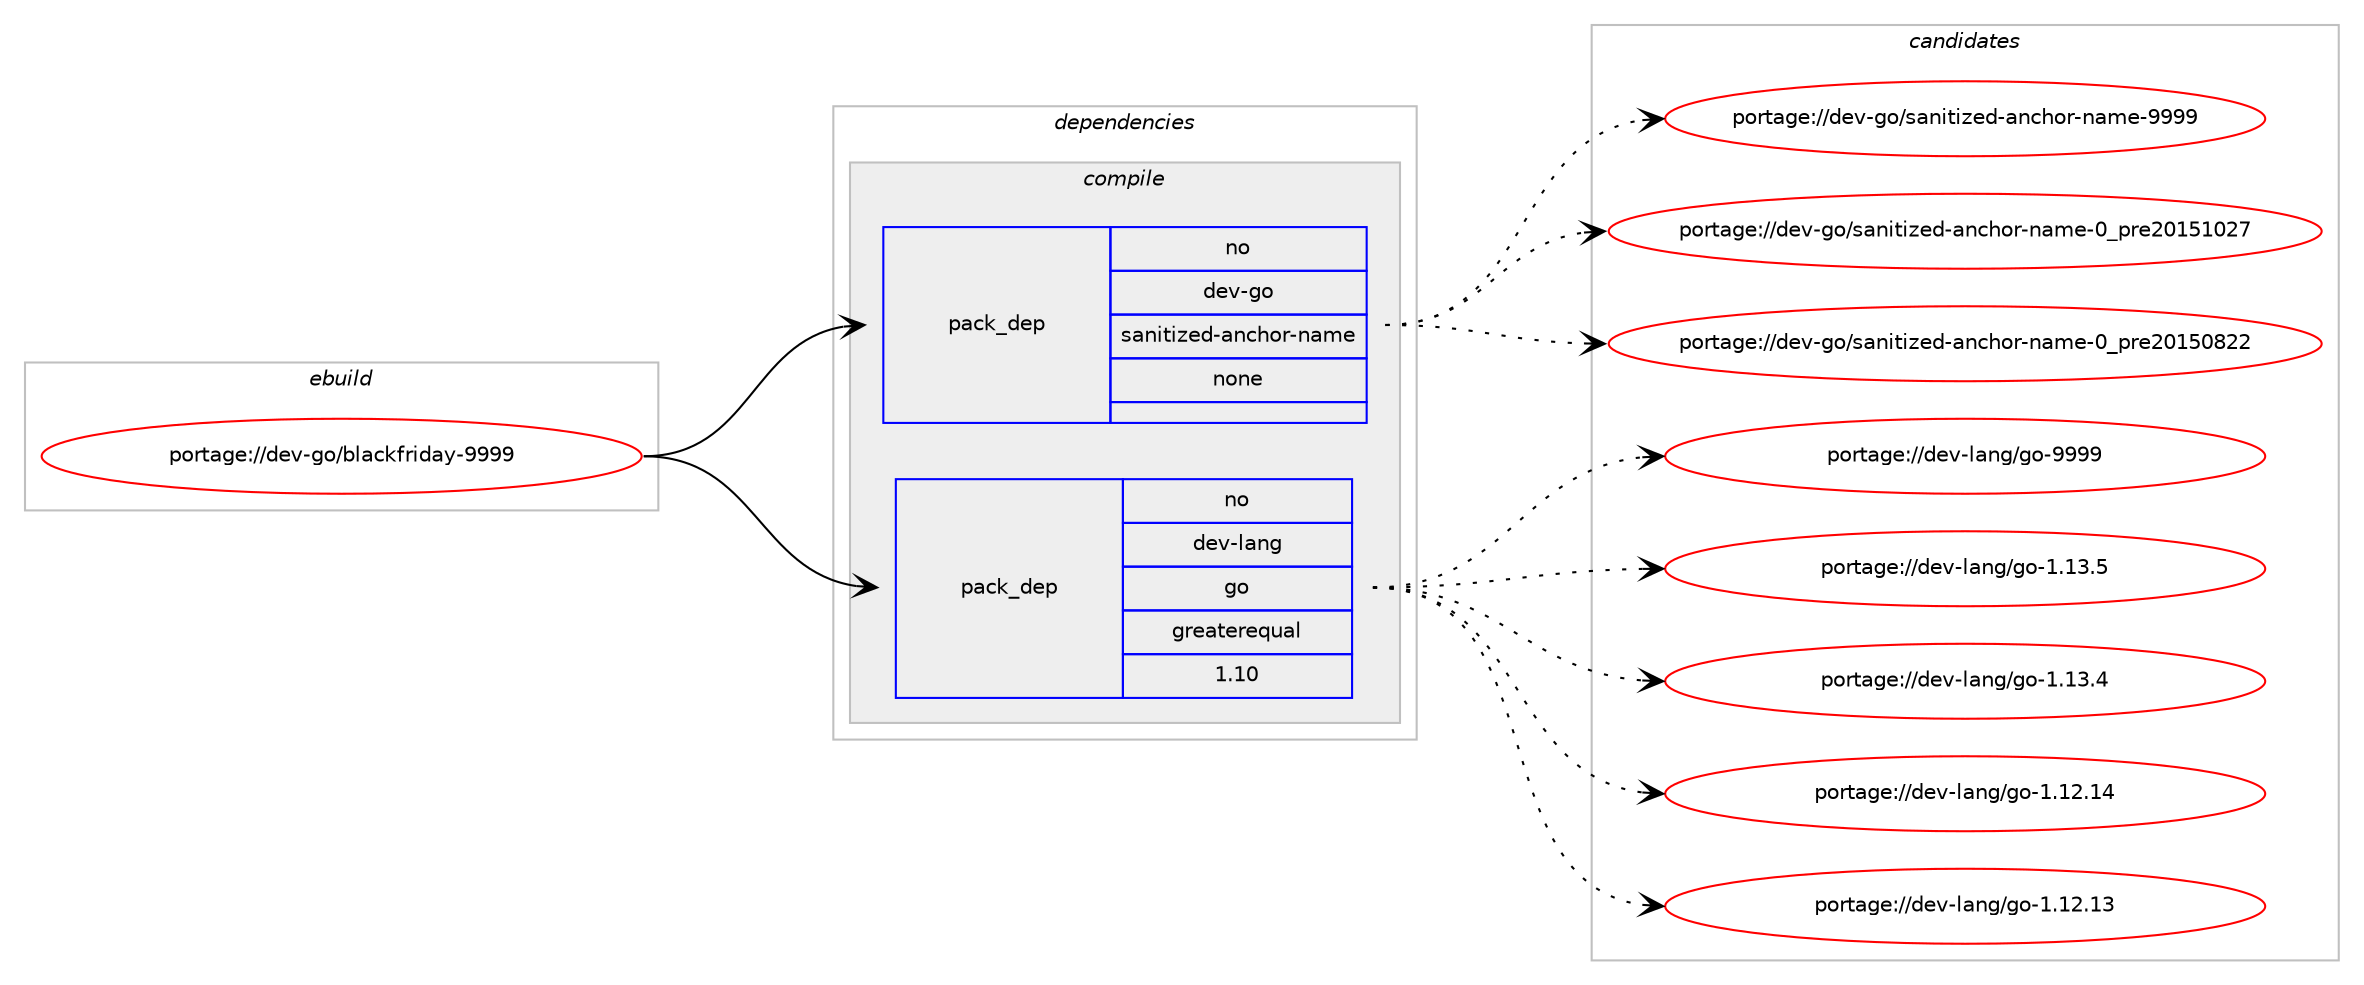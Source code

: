 digraph prolog {

# *************
# Graph options
# *************

newrank=true;
concentrate=true;
compound=true;
graph [rankdir=LR,fontname=Helvetica,fontsize=10,ranksep=1.5];#, ranksep=2.5, nodesep=0.2];
edge  [arrowhead=vee];
node  [fontname=Helvetica,fontsize=10];

# **********
# The ebuild
# **********

subgraph cluster_leftcol {
color=gray;
label=<<i>ebuild</i>>;
id [label="portage://dev-go/blackfriday-9999", color=red, width=4, href="../dev-go/blackfriday-9999.svg"];
}

# ****************
# The dependencies
# ****************

subgraph cluster_midcol {
color=gray;
label=<<i>dependencies</i>>;
subgraph cluster_compile {
fillcolor="#eeeeee";
style=filled;
label=<<i>compile</i>>;
subgraph pack431148 {
dependency573542 [label=<<TABLE BORDER="0" CELLBORDER="1" CELLSPACING="0" CELLPADDING="4" WIDTH="220"><TR><TD ROWSPAN="6" CELLPADDING="30">pack_dep</TD></TR><TR><TD WIDTH="110">no</TD></TR><TR><TD>dev-go</TD></TR><TR><TD>sanitized-anchor-name</TD></TR><TR><TD>none</TD></TR><TR><TD></TD></TR></TABLE>>, shape=none, color=blue];
}
id:e -> dependency573542:w [weight=20,style="solid",arrowhead="vee"];
subgraph pack431149 {
dependency573543 [label=<<TABLE BORDER="0" CELLBORDER="1" CELLSPACING="0" CELLPADDING="4" WIDTH="220"><TR><TD ROWSPAN="6" CELLPADDING="30">pack_dep</TD></TR><TR><TD WIDTH="110">no</TD></TR><TR><TD>dev-lang</TD></TR><TR><TD>go</TD></TR><TR><TD>greaterequal</TD></TR><TR><TD>1.10</TD></TR></TABLE>>, shape=none, color=blue];
}
id:e -> dependency573543:w [weight=20,style="solid",arrowhead="vee"];
}
subgraph cluster_compileandrun {
fillcolor="#eeeeee";
style=filled;
label=<<i>compile and run</i>>;
}
subgraph cluster_run {
fillcolor="#eeeeee";
style=filled;
label=<<i>run</i>>;
}
}

# **************
# The candidates
# **************

subgraph cluster_choices {
rank=same;
color=gray;
label=<<i>candidates</i>>;

subgraph choice431148 {
color=black;
nodesep=1;
choice10010111845103111471159711010511610512210110045971109910411111445110971091014557575757 [label="portage://dev-go/sanitized-anchor-name-9999", color=red, width=4,href="../dev-go/sanitized-anchor-name-9999.svg"];
choice10010111845103111471159711010511610512210110045971109910411111445110971091014548951121141015048495349485055 [label="portage://dev-go/sanitized-anchor-name-0_pre20151027", color=red, width=4,href="../dev-go/sanitized-anchor-name-0_pre20151027.svg"];
choice10010111845103111471159711010511610512210110045971109910411111445110971091014548951121141015048495348565050 [label="portage://dev-go/sanitized-anchor-name-0_pre20150822", color=red, width=4,href="../dev-go/sanitized-anchor-name-0_pre20150822.svg"];
dependency573542:e -> choice10010111845103111471159711010511610512210110045971109910411111445110971091014557575757:w [style=dotted,weight="100"];
dependency573542:e -> choice10010111845103111471159711010511610512210110045971109910411111445110971091014548951121141015048495349485055:w [style=dotted,weight="100"];
dependency573542:e -> choice10010111845103111471159711010511610512210110045971109910411111445110971091014548951121141015048495348565050:w [style=dotted,weight="100"];
}
subgraph choice431149 {
color=black;
nodesep=1;
choice1001011184510897110103471031114557575757 [label="portage://dev-lang/go-9999", color=red, width=4,href="../dev-lang/go-9999.svg"];
choice10010111845108971101034710311145494649514653 [label="portage://dev-lang/go-1.13.5", color=red, width=4,href="../dev-lang/go-1.13.5.svg"];
choice10010111845108971101034710311145494649514652 [label="portage://dev-lang/go-1.13.4", color=red, width=4,href="../dev-lang/go-1.13.4.svg"];
choice1001011184510897110103471031114549464950464952 [label="portage://dev-lang/go-1.12.14", color=red, width=4,href="../dev-lang/go-1.12.14.svg"];
choice1001011184510897110103471031114549464950464951 [label="portage://dev-lang/go-1.12.13", color=red, width=4,href="../dev-lang/go-1.12.13.svg"];
dependency573543:e -> choice1001011184510897110103471031114557575757:w [style=dotted,weight="100"];
dependency573543:e -> choice10010111845108971101034710311145494649514653:w [style=dotted,weight="100"];
dependency573543:e -> choice10010111845108971101034710311145494649514652:w [style=dotted,weight="100"];
dependency573543:e -> choice1001011184510897110103471031114549464950464952:w [style=dotted,weight="100"];
dependency573543:e -> choice1001011184510897110103471031114549464950464951:w [style=dotted,weight="100"];
}
}

}
